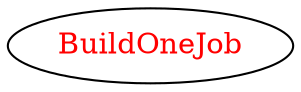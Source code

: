 digraph dependencyGraph {
 concentrate=true;
 ranksep="2.0";
 rankdir="LR"; 
 splines="ortho";
"BuildOneJob" [fontcolor="red"];
}